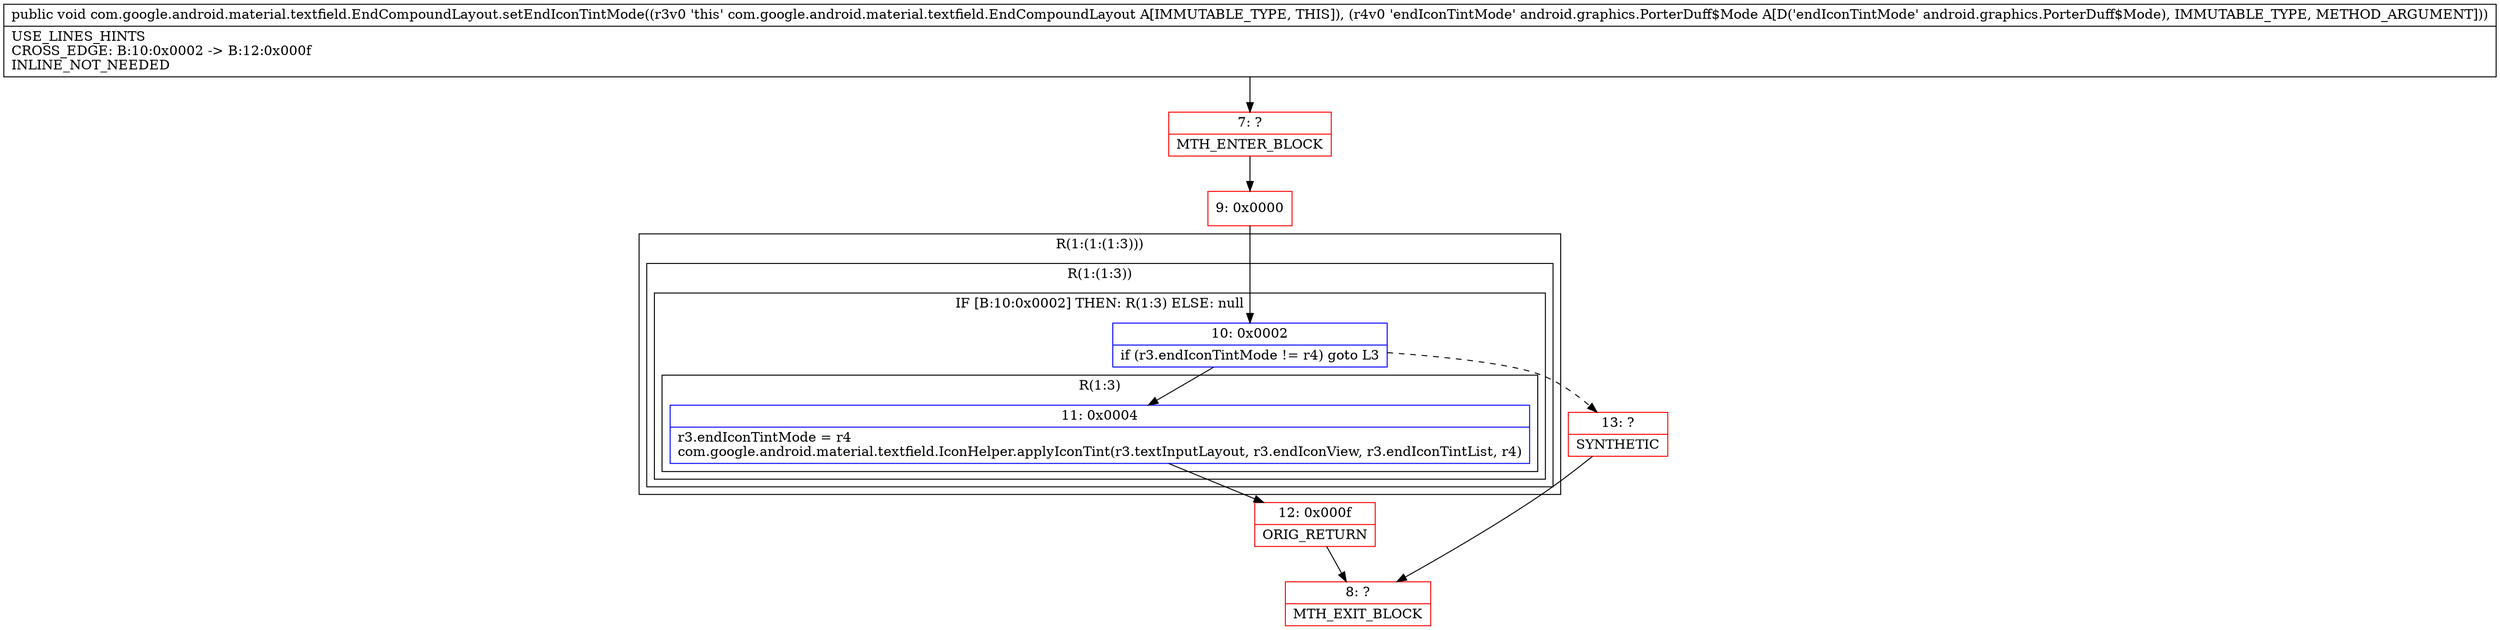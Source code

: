 digraph "CFG forcom.google.android.material.textfield.EndCompoundLayout.setEndIconTintMode(Landroid\/graphics\/PorterDuff$Mode;)V" {
subgraph cluster_Region_1213611606 {
label = "R(1:(1:(1:3)))";
node [shape=record,color=blue];
subgraph cluster_Region_1007837654 {
label = "R(1:(1:3))";
node [shape=record,color=blue];
subgraph cluster_IfRegion_1359113769 {
label = "IF [B:10:0x0002] THEN: R(1:3) ELSE: null";
node [shape=record,color=blue];
Node_10 [shape=record,label="{10\:\ 0x0002|if (r3.endIconTintMode != r4) goto L3\l}"];
subgraph cluster_Region_1296507792 {
label = "R(1:3)";
node [shape=record,color=blue];
Node_11 [shape=record,label="{11\:\ 0x0004|r3.endIconTintMode = r4\lcom.google.android.material.textfield.IconHelper.applyIconTint(r3.textInputLayout, r3.endIconView, r3.endIconTintList, r4)\l}"];
}
}
}
}
Node_7 [shape=record,color=red,label="{7\:\ ?|MTH_ENTER_BLOCK\l}"];
Node_9 [shape=record,color=red,label="{9\:\ 0x0000}"];
Node_12 [shape=record,color=red,label="{12\:\ 0x000f|ORIG_RETURN\l}"];
Node_8 [shape=record,color=red,label="{8\:\ ?|MTH_EXIT_BLOCK\l}"];
Node_13 [shape=record,color=red,label="{13\:\ ?|SYNTHETIC\l}"];
MethodNode[shape=record,label="{public void com.google.android.material.textfield.EndCompoundLayout.setEndIconTintMode((r3v0 'this' com.google.android.material.textfield.EndCompoundLayout A[IMMUTABLE_TYPE, THIS]), (r4v0 'endIconTintMode' android.graphics.PorterDuff$Mode A[D('endIconTintMode' android.graphics.PorterDuff$Mode), IMMUTABLE_TYPE, METHOD_ARGUMENT]))  | USE_LINES_HINTS\lCROSS_EDGE: B:10:0x0002 \-\> B:12:0x000f\lINLINE_NOT_NEEDED\l}"];
MethodNode -> Node_7;Node_10 -> Node_11;
Node_10 -> Node_13[style=dashed];
Node_11 -> Node_12;
Node_7 -> Node_9;
Node_9 -> Node_10;
Node_12 -> Node_8;
Node_13 -> Node_8;
}

